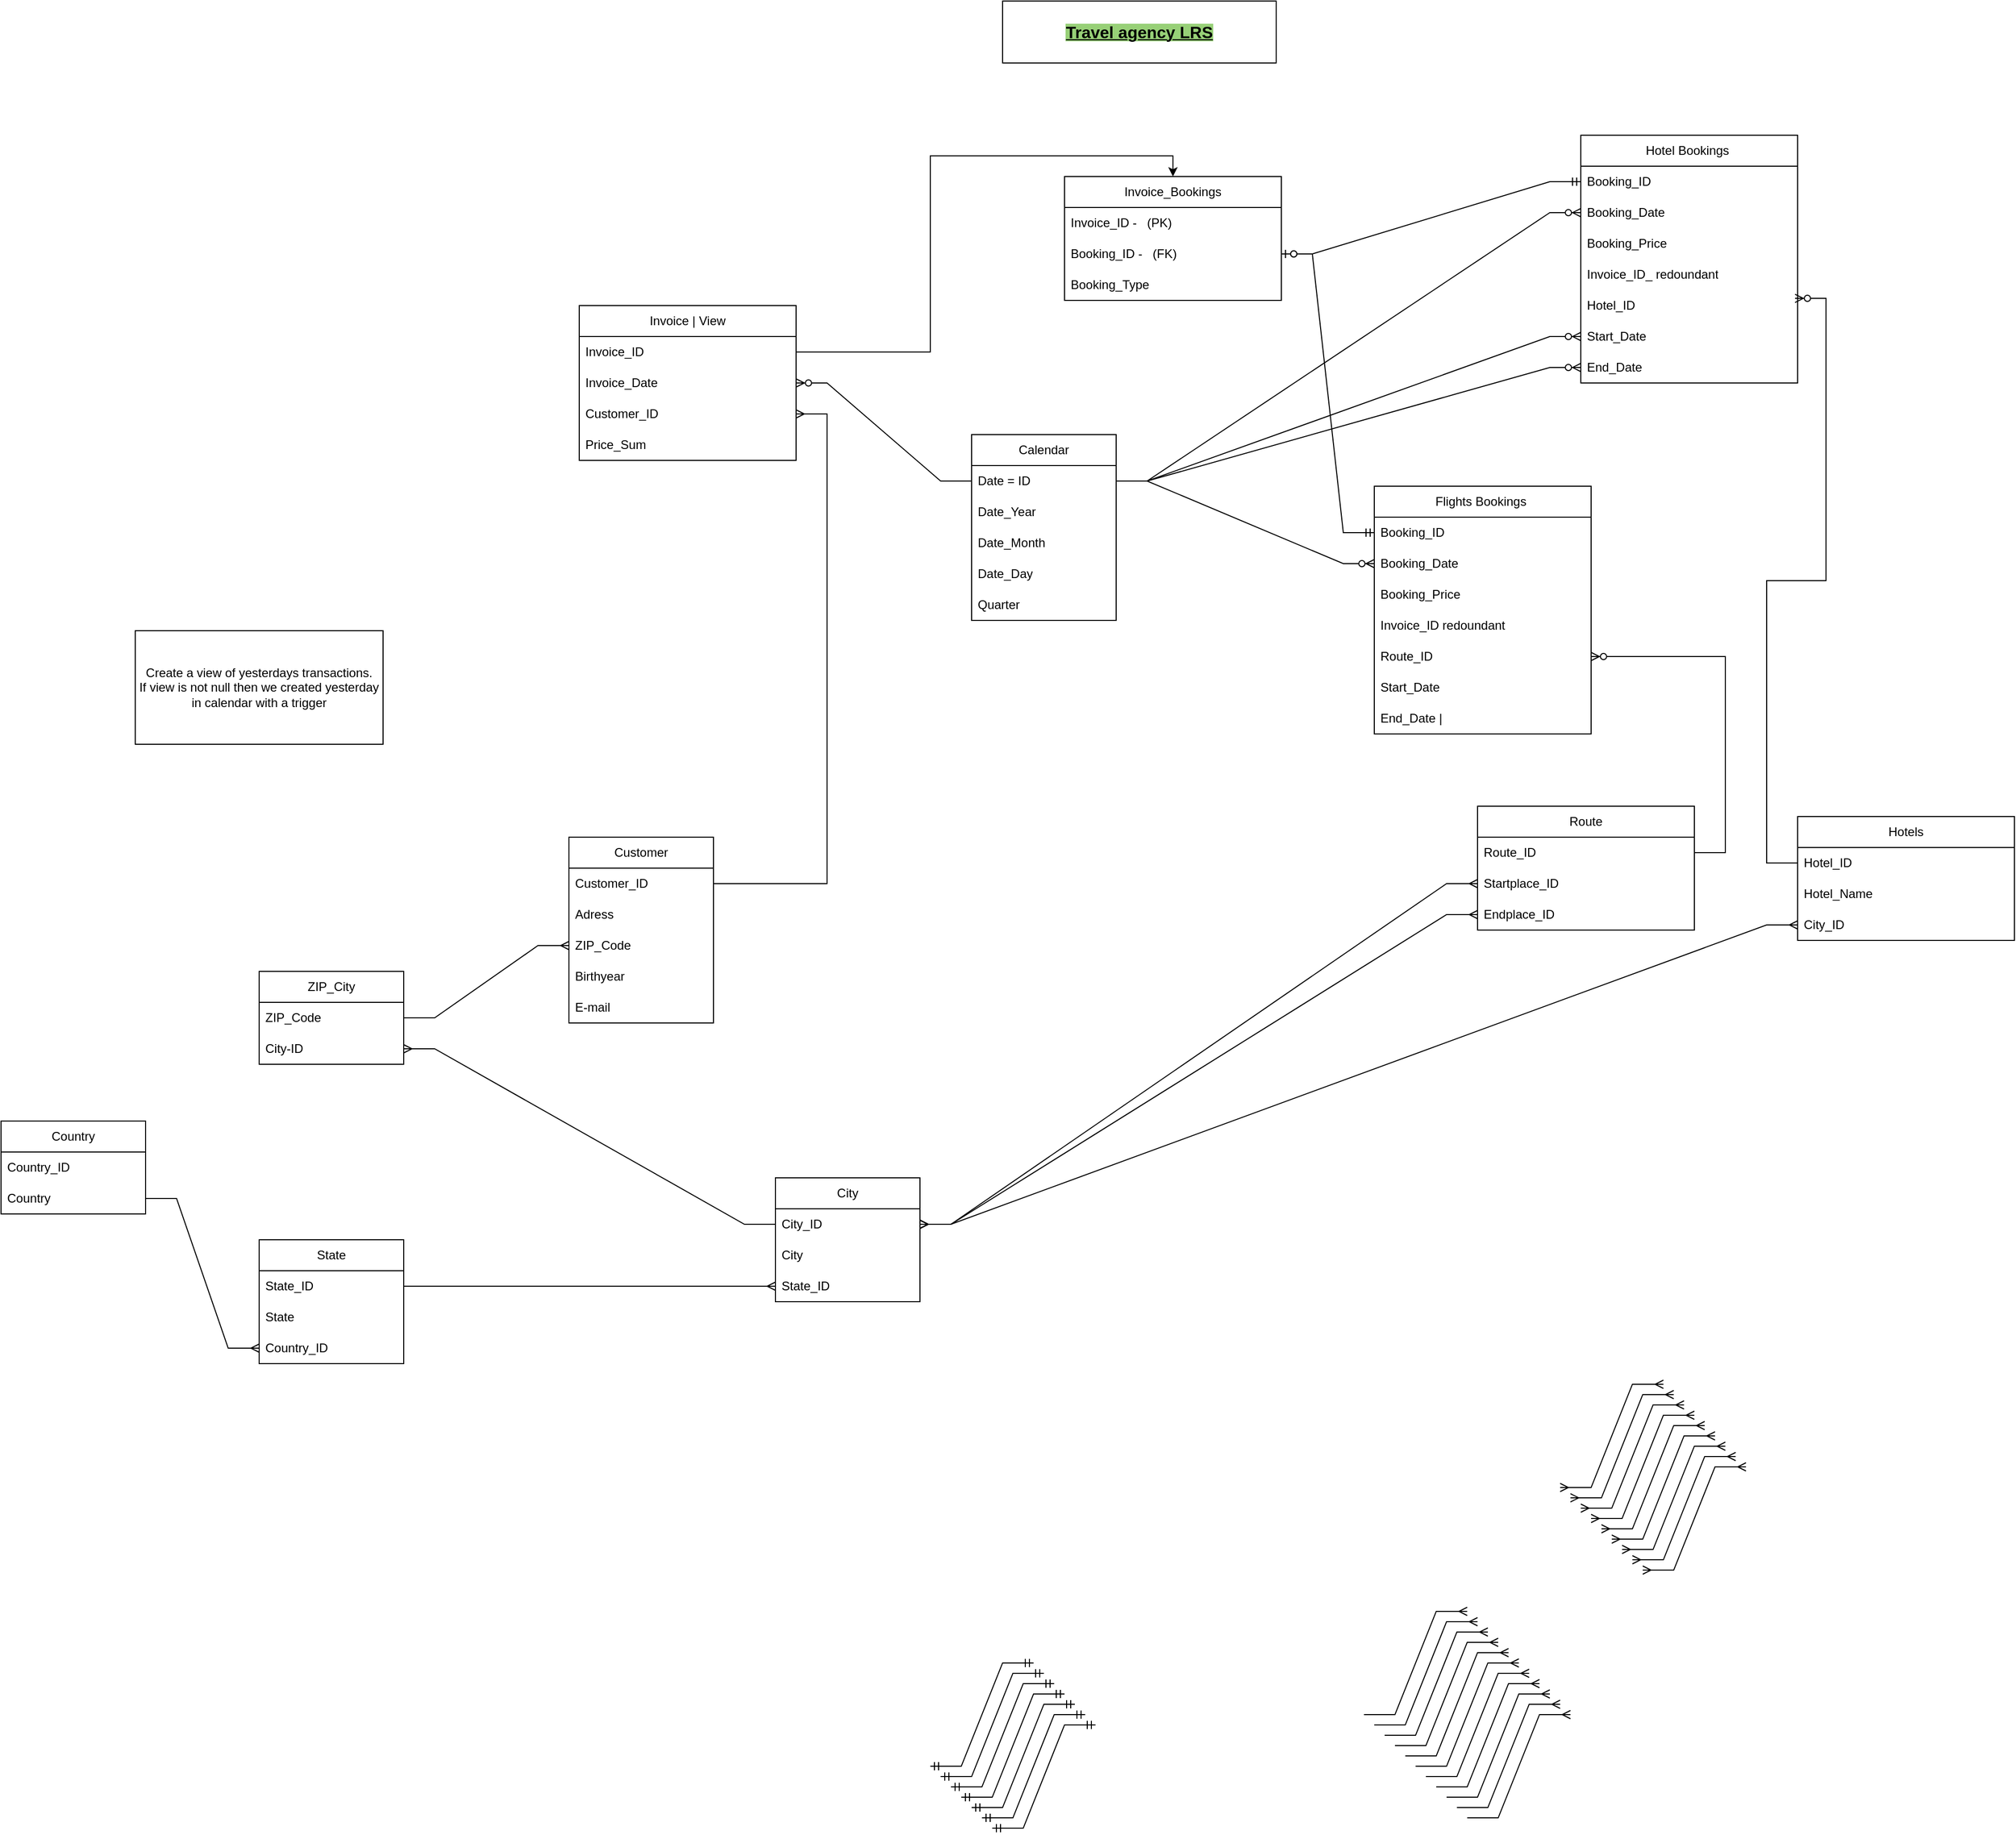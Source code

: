 <mxfile version="24.9.0">
  <diagram name="Page-1" id="haofyFQg-D4wTRPjmAY8">
    <mxGraphModel dx="3481" dy="1624" grid="1" gridSize="10" guides="1" tooltips="1" connect="1" arrows="1" fold="1" page="1" pageScale="1" pageWidth="850" pageHeight="1100" math="0" shadow="0">
      <root>
        <mxCell id="0" />
        <mxCell id="1" parent="0" />
        <mxCell id="p4-YSLTsnF-OEYS8-zl9-7" value="Flights Bookings&amp;nbsp;" style="swimlane;fontStyle=0;childLayout=stackLayout;horizontal=1;startSize=30;horizontalStack=0;resizeParent=1;resizeParentMax=0;resizeLast=0;collapsible=1;marginBottom=0;whiteSpace=wrap;html=1;" parent="1" vertex="1">
          <mxGeometry x="930" y="490" width="210" height="240" as="geometry" />
        </mxCell>
        <mxCell id="p4-YSLTsnF-OEYS8-zl9-10" value="Booking_ID" style="text;strokeColor=none;fillColor=none;align=left;verticalAlign=middle;spacingLeft=4;spacingRight=4;overflow=hidden;points=[[0,0.5],[1,0.5]];portConstraint=eastwest;rotatable=0;whiteSpace=wrap;html=1;" parent="p4-YSLTsnF-OEYS8-zl9-7" vertex="1">
          <mxGeometry y="30" width="210" height="30" as="geometry" />
        </mxCell>
        <mxCell id="G384VUHJVJKPxB7sCjbf-100" value="Booking_Date" style="text;strokeColor=none;fillColor=none;align=left;verticalAlign=middle;spacingLeft=4;spacingRight=4;overflow=hidden;points=[[0,0.5],[1,0.5]];portConstraint=eastwest;rotatable=0;whiteSpace=wrap;html=1;" parent="p4-YSLTsnF-OEYS8-zl9-7" vertex="1">
          <mxGeometry y="60" width="210" height="30" as="geometry" />
        </mxCell>
        <mxCell id="RYvwqwiHmOamptoqeDsD-16" value="Booking_Price" style="text;strokeColor=none;fillColor=none;align=left;verticalAlign=middle;spacingLeft=4;spacingRight=4;overflow=hidden;points=[[0,0.5],[1,0.5]];portConstraint=eastwest;rotatable=0;whiteSpace=wrap;html=1;" parent="p4-YSLTsnF-OEYS8-zl9-7" vertex="1">
          <mxGeometry y="90" width="210" height="30" as="geometry" />
        </mxCell>
        <mxCell id="G384VUHJVJKPxB7sCjbf-58" value="Invoice_ID redoundant" style="text;strokeColor=none;fillColor=none;align=left;verticalAlign=middle;spacingLeft=4;spacingRight=4;overflow=hidden;points=[[0,0.5],[1,0.5]];portConstraint=eastwest;rotatable=0;whiteSpace=wrap;html=1;" parent="p4-YSLTsnF-OEYS8-zl9-7" vertex="1">
          <mxGeometry y="120" width="210" height="30" as="geometry" />
        </mxCell>
        <mxCell id="G384VUHJVJKPxB7sCjbf-62" value="Route_ID&amp;nbsp;" style="text;strokeColor=none;fillColor=none;align=left;verticalAlign=middle;spacingLeft=4;spacingRight=4;overflow=hidden;points=[[0,0.5],[1,0.5]];portConstraint=eastwest;rotatable=0;whiteSpace=wrap;html=1;" parent="p4-YSLTsnF-OEYS8-zl9-7" vertex="1">
          <mxGeometry y="150" width="210" height="30" as="geometry" />
        </mxCell>
        <mxCell id="G384VUHJVJKPxB7sCjbf-49" value="Start_Date" style="text;strokeColor=none;fillColor=none;align=left;verticalAlign=middle;spacingLeft=4;spacingRight=4;overflow=hidden;points=[[0,0.5],[1,0.5]];portConstraint=eastwest;rotatable=0;whiteSpace=wrap;html=1;" parent="p4-YSLTsnF-OEYS8-zl9-7" vertex="1">
          <mxGeometry y="180" width="210" height="30" as="geometry" />
        </mxCell>
        <mxCell id="G384VUHJVJKPxB7sCjbf-50" value="End_Date |&amp;nbsp;" style="text;strokeColor=none;fillColor=none;align=left;verticalAlign=middle;spacingLeft=4;spacingRight=4;overflow=hidden;points=[[0,0.5],[1,0.5]];portConstraint=eastwest;rotatable=0;whiteSpace=wrap;html=1;" parent="p4-YSLTsnF-OEYS8-zl9-7" vertex="1">
          <mxGeometry y="210" width="210" height="30" as="geometry" />
        </mxCell>
        <mxCell id="G384VUHJVJKPxB7sCjbf-2" value="Customer" style="swimlane;fontStyle=0;childLayout=stackLayout;horizontal=1;startSize=30;horizontalStack=0;resizeParent=1;resizeParentMax=0;resizeLast=0;collapsible=1;marginBottom=0;whiteSpace=wrap;html=1;" parent="1" vertex="1">
          <mxGeometry x="150" y="830" width="140" height="180" as="geometry" />
        </mxCell>
        <mxCell id="G384VUHJVJKPxB7sCjbf-3" value="Customer_ID" style="text;strokeColor=none;fillColor=none;align=left;verticalAlign=middle;spacingLeft=4;spacingRight=4;overflow=hidden;points=[[0,0.5],[1,0.5]];portConstraint=eastwest;rotatable=0;whiteSpace=wrap;html=1;" parent="G384VUHJVJKPxB7sCjbf-2" vertex="1">
          <mxGeometry y="30" width="140" height="30" as="geometry" />
        </mxCell>
        <mxCell id="G384VUHJVJKPxB7sCjbf-9" value="Adress" style="text;strokeColor=none;fillColor=none;align=left;verticalAlign=middle;spacingLeft=4;spacingRight=4;overflow=hidden;points=[[0,0.5],[1,0.5]];portConstraint=eastwest;rotatable=0;whiteSpace=wrap;html=1;" parent="G384VUHJVJKPxB7sCjbf-2" vertex="1">
          <mxGeometry y="60" width="140" height="30" as="geometry" />
        </mxCell>
        <mxCell id="G384VUHJVJKPxB7sCjbf-15" value="ZIP_Code" style="text;strokeColor=none;fillColor=none;align=left;verticalAlign=middle;spacingLeft=4;spacingRight=4;overflow=hidden;points=[[0,0.5],[1,0.5]];portConstraint=eastwest;rotatable=0;whiteSpace=wrap;html=1;" parent="G384VUHJVJKPxB7sCjbf-2" vertex="1">
          <mxGeometry y="90" width="140" height="30" as="geometry" />
        </mxCell>
        <mxCell id="G384VUHJVJKPxB7sCjbf-10" value="Birthyear" style="text;strokeColor=none;fillColor=none;align=left;verticalAlign=middle;spacingLeft=4;spacingRight=4;overflow=hidden;points=[[0,0.5],[1,0.5]];portConstraint=eastwest;rotatable=0;whiteSpace=wrap;html=1;" parent="G384VUHJVJKPxB7sCjbf-2" vertex="1">
          <mxGeometry y="120" width="140" height="30" as="geometry" />
        </mxCell>
        <mxCell id="G384VUHJVJKPxB7sCjbf-12" value="E-mail" style="text;strokeColor=none;fillColor=none;align=left;verticalAlign=middle;spacingLeft=4;spacingRight=4;overflow=hidden;points=[[0,0.5],[1,0.5]];portConstraint=eastwest;rotatable=0;whiteSpace=wrap;html=1;" parent="G384VUHJVJKPxB7sCjbf-2" vertex="1">
          <mxGeometry y="150" width="140" height="30" as="geometry" />
        </mxCell>
        <mxCell id="G384VUHJVJKPxB7sCjbf-4" value="ZIP_City" style="swimlane;fontStyle=0;childLayout=stackLayout;horizontal=1;startSize=30;horizontalStack=0;resizeParent=1;resizeParentMax=0;resizeLast=0;collapsible=1;marginBottom=0;whiteSpace=wrap;html=1;" parent="1" vertex="1">
          <mxGeometry x="-150" y="960" width="140" height="90" as="geometry" />
        </mxCell>
        <mxCell id="G384VUHJVJKPxB7sCjbf-5" value="ZIP_Code" style="text;strokeColor=none;fillColor=none;align=left;verticalAlign=middle;spacingLeft=4;spacingRight=4;overflow=hidden;points=[[0,0.5],[1,0.5]];portConstraint=eastwest;rotatable=0;whiteSpace=wrap;html=1;" parent="G384VUHJVJKPxB7sCjbf-4" vertex="1">
          <mxGeometry y="30" width="140" height="30" as="geometry" />
        </mxCell>
        <mxCell id="G384VUHJVJKPxB7sCjbf-21" value="City-ID" style="text;strokeColor=none;fillColor=none;align=left;verticalAlign=middle;spacingLeft=4;spacingRight=4;overflow=hidden;points=[[0,0.5],[1,0.5]];portConstraint=eastwest;rotatable=0;whiteSpace=wrap;html=1;" parent="G384VUHJVJKPxB7sCjbf-4" vertex="1">
          <mxGeometry y="60" width="140" height="30" as="geometry" />
        </mxCell>
        <mxCell id="G384VUHJVJKPxB7sCjbf-18" value="City" style="swimlane;fontStyle=0;childLayout=stackLayout;horizontal=1;startSize=30;horizontalStack=0;resizeParent=1;resizeParentMax=0;resizeLast=0;collapsible=1;marginBottom=0;whiteSpace=wrap;html=1;" parent="1" vertex="1">
          <mxGeometry x="350" y="1160" width="140" height="120" as="geometry" />
        </mxCell>
        <mxCell id="G384VUHJVJKPxB7sCjbf-19" value="City_ID" style="text;strokeColor=none;fillColor=none;align=left;verticalAlign=middle;spacingLeft=4;spacingRight=4;overflow=hidden;points=[[0,0.5],[1,0.5]];portConstraint=eastwest;rotatable=0;whiteSpace=wrap;html=1;" parent="G384VUHJVJKPxB7sCjbf-18" vertex="1">
          <mxGeometry y="30" width="140" height="30" as="geometry" />
        </mxCell>
        <mxCell id="G384VUHJVJKPxB7sCjbf-23" value="City" style="text;strokeColor=none;fillColor=none;align=left;verticalAlign=middle;spacingLeft=4;spacingRight=4;overflow=hidden;points=[[0,0.5],[1,0.5]];portConstraint=eastwest;rotatable=0;whiteSpace=wrap;html=1;" parent="G384VUHJVJKPxB7sCjbf-18" vertex="1">
          <mxGeometry y="60" width="140" height="30" as="geometry" />
        </mxCell>
        <mxCell id="G384VUHJVJKPxB7sCjbf-39" value="State_ID" style="text;strokeColor=none;fillColor=none;align=left;verticalAlign=middle;spacingLeft=4;spacingRight=4;overflow=hidden;points=[[0,0.5],[1,0.5]];portConstraint=eastwest;rotatable=0;whiteSpace=wrap;html=1;" parent="G384VUHJVJKPxB7sCjbf-18" vertex="1">
          <mxGeometry y="90" width="140" height="30" as="geometry" />
        </mxCell>
        <mxCell id="G384VUHJVJKPxB7sCjbf-26" value="Country" style="swimlane;fontStyle=0;childLayout=stackLayout;horizontal=1;startSize=30;horizontalStack=0;resizeParent=1;resizeParentMax=0;resizeLast=0;collapsible=1;marginBottom=0;whiteSpace=wrap;html=1;" parent="1" vertex="1">
          <mxGeometry x="-400" y="1105" width="140" height="90" as="geometry" />
        </mxCell>
        <mxCell id="G384VUHJVJKPxB7sCjbf-27" value="Country_ID" style="text;strokeColor=none;fillColor=none;align=left;verticalAlign=middle;spacingLeft=4;spacingRight=4;overflow=hidden;points=[[0,0.5],[1,0.5]];portConstraint=eastwest;rotatable=0;whiteSpace=wrap;html=1;" parent="G384VUHJVJKPxB7sCjbf-26" vertex="1">
          <mxGeometry y="30" width="140" height="30" as="geometry" />
        </mxCell>
        <mxCell id="G384VUHJVJKPxB7sCjbf-28" value="Country" style="text;strokeColor=none;fillColor=none;align=left;verticalAlign=middle;spacingLeft=4;spacingRight=4;overflow=hidden;points=[[0,0.5],[1,0.5]];portConstraint=eastwest;rotatable=0;whiteSpace=wrap;html=1;" parent="G384VUHJVJKPxB7sCjbf-26" vertex="1">
          <mxGeometry y="60" width="140" height="30" as="geometry" />
        </mxCell>
        <mxCell id="G384VUHJVJKPxB7sCjbf-47" value="&lt;b&gt;&lt;u&gt;&lt;font style=&quot;font-size: 16px; background-color: rgb(151, 208, 119);&quot;&gt;Travel agency LRS&lt;/font&gt;&lt;/u&gt;&lt;/b&gt;" style="rounded=0;whiteSpace=wrap;html=1;" parent="1" vertex="1">
          <mxGeometry x="570" y="20" width="265" height="60" as="geometry" />
        </mxCell>
        <mxCell id="RYvwqwiHmOamptoqeDsD-17" style="edgeStyle=orthogonalEdgeStyle;rounded=0;orthogonalLoop=1;jettySize=auto;html=1;entryX=0.5;entryY=0;entryDx=0;entryDy=0;" parent="1" source="G384VUHJVJKPxB7sCjbf-57" target="RYvwqwiHmOamptoqeDsD-3" edge="1">
          <mxGeometry relative="1" as="geometry" />
        </mxCell>
        <mxCell id="G384VUHJVJKPxB7sCjbf-51" value="Invoice | View" style="swimlane;fontStyle=0;childLayout=stackLayout;horizontal=1;startSize=30;horizontalStack=0;resizeParent=1;resizeParentMax=0;resizeLast=0;collapsible=1;marginBottom=0;whiteSpace=wrap;html=1;" parent="1" vertex="1">
          <mxGeometry x="160" y="315" width="210" height="150" as="geometry" />
        </mxCell>
        <mxCell id="G384VUHJVJKPxB7sCjbf-57" value="Invoice_ID" style="text;strokeColor=none;fillColor=none;align=left;verticalAlign=middle;spacingLeft=4;spacingRight=4;overflow=hidden;points=[[0,0.5],[1,0.5]];portConstraint=eastwest;rotatable=0;whiteSpace=wrap;html=1;" parent="G384VUHJVJKPxB7sCjbf-51" vertex="1">
          <mxGeometry y="30" width="210" height="30" as="geometry" />
        </mxCell>
        <mxCell id="G384VUHJVJKPxB7sCjbf-102" value="Invoice_Date" style="text;strokeColor=none;fillColor=none;align=left;verticalAlign=middle;spacingLeft=4;spacingRight=4;overflow=hidden;points=[[0,0.5],[1,0.5]];portConstraint=eastwest;rotatable=0;whiteSpace=wrap;html=1;" parent="G384VUHJVJKPxB7sCjbf-51" vertex="1">
          <mxGeometry y="60" width="210" height="30" as="geometry" />
        </mxCell>
        <mxCell id="G384VUHJVJKPxB7sCjbf-61" value="Customer_ID" style="text;strokeColor=none;fillColor=none;align=left;verticalAlign=middle;spacingLeft=4;spacingRight=4;overflow=hidden;points=[[0,0.5],[1,0.5]];portConstraint=eastwest;rotatable=0;whiteSpace=wrap;html=1;" parent="G384VUHJVJKPxB7sCjbf-51" vertex="1">
          <mxGeometry y="90" width="210" height="30" as="geometry" />
        </mxCell>
        <mxCell id="RYvwqwiHmOamptoqeDsD-2" value="Price_Sum" style="text;strokeColor=none;fillColor=none;align=left;verticalAlign=middle;spacingLeft=4;spacingRight=4;overflow=hidden;points=[[0,0.5],[1,0.5]];portConstraint=eastwest;rotatable=0;whiteSpace=wrap;html=1;" parent="G384VUHJVJKPxB7sCjbf-51" vertex="1">
          <mxGeometry y="120" width="210" height="30" as="geometry" />
        </mxCell>
        <mxCell id="G384VUHJVJKPxB7sCjbf-63" value="Route" style="swimlane;fontStyle=0;childLayout=stackLayout;horizontal=1;startSize=30;horizontalStack=0;resizeParent=1;resizeParentMax=0;resizeLast=0;collapsible=1;marginBottom=0;whiteSpace=wrap;html=1;" parent="1" vertex="1">
          <mxGeometry x="1030" y="800" width="210" height="120" as="geometry" />
        </mxCell>
        <mxCell id="G384VUHJVJKPxB7sCjbf-64" value="Route_ID" style="text;strokeColor=none;fillColor=none;align=left;verticalAlign=middle;spacingLeft=4;spacingRight=4;overflow=hidden;points=[[0,0.5],[1,0.5]];portConstraint=eastwest;rotatable=0;whiteSpace=wrap;html=1;" parent="G384VUHJVJKPxB7sCjbf-63" vertex="1">
          <mxGeometry y="30" width="210" height="30" as="geometry" />
        </mxCell>
        <mxCell id="G384VUHJVJKPxB7sCjbf-65" value="Startplace_ID" style="text;strokeColor=none;fillColor=none;align=left;verticalAlign=middle;spacingLeft=4;spacingRight=4;overflow=hidden;points=[[0,0.5],[1,0.5]];portConstraint=eastwest;rotatable=0;whiteSpace=wrap;html=1;" parent="G384VUHJVJKPxB7sCjbf-63" vertex="1">
          <mxGeometry y="60" width="210" height="30" as="geometry" />
        </mxCell>
        <mxCell id="G384VUHJVJKPxB7sCjbf-66" value="Endplace_ID" style="text;strokeColor=none;fillColor=none;align=left;verticalAlign=middle;spacingLeft=4;spacingRight=4;overflow=hidden;points=[[0,0.5],[1,0.5]];portConstraint=eastwest;rotatable=0;whiteSpace=wrap;html=1;" parent="G384VUHJVJKPxB7sCjbf-63" vertex="1">
          <mxGeometry y="90" width="210" height="30" as="geometry" />
        </mxCell>
        <mxCell id="G384VUHJVJKPxB7sCjbf-69" value="Hotel Bookings&amp;nbsp;" style="swimlane;fontStyle=0;childLayout=stackLayout;horizontal=1;startSize=30;horizontalStack=0;resizeParent=1;resizeParentMax=0;resizeLast=0;collapsible=1;marginBottom=0;whiteSpace=wrap;html=1;" parent="1" vertex="1">
          <mxGeometry x="1130" y="150" width="210" height="240" as="geometry" />
        </mxCell>
        <mxCell id="G384VUHJVJKPxB7sCjbf-70" value="Booking_ID" style="text;strokeColor=none;fillColor=none;align=left;verticalAlign=middle;spacingLeft=4;spacingRight=4;overflow=hidden;points=[[0,0.5],[1,0.5]];portConstraint=eastwest;rotatable=0;whiteSpace=wrap;html=1;" parent="G384VUHJVJKPxB7sCjbf-69" vertex="1">
          <mxGeometry y="30" width="210" height="30" as="geometry" />
        </mxCell>
        <mxCell id="G384VUHJVJKPxB7sCjbf-99" value="Booking_Date&amp;nbsp;" style="text;strokeColor=none;fillColor=none;align=left;verticalAlign=middle;spacingLeft=4;spacingRight=4;overflow=hidden;points=[[0,0.5],[1,0.5]];portConstraint=eastwest;rotatable=0;whiteSpace=wrap;html=1;" parent="G384VUHJVJKPxB7sCjbf-69" vertex="1">
          <mxGeometry y="60" width="210" height="30" as="geometry" />
        </mxCell>
        <mxCell id="RYvwqwiHmOamptoqeDsD-1" value="Booking_Price" style="text;strokeColor=none;fillColor=none;align=left;verticalAlign=middle;spacingLeft=4;spacingRight=4;overflow=hidden;points=[[0,0.5],[1,0.5]];portConstraint=eastwest;rotatable=0;whiteSpace=wrap;html=1;" parent="G384VUHJVJKPxB7sCjbf-69" vertex="1">
          <mxGeometry y="90" width="210" height="30" as="geometry" />
        </mxCell>
        <mxCell id="G384VUHJVJKPxB7sCjbf-71" value="Invoice_ID_ redoundant" style="text;strokeColor=none;fillColor=none;align=left;verticalAlign=middle;spacingLeft=4;spacingRight=4;overflow=hidden;points=[[0,0.5],[1,0.5]];portConstraint=eastwest;rotatable=0;whiteSpace=wrap;html=1;" parent="G384VUHJVJKPxB7sCjbf-69" vertex="1">
          <mxGeometry y="120" width="210" height="30" as="geometry" />
        </mxCell>
        <mxCell id="G384VUHJVJKPxB7sCjbf-72" value="Hotel_ID&amp;nbsp;" style="text;strokeColor=none;fillColor=none;align=left;verticalAlign=middle;spacingLeft=4;spacingRight=4;overflow=hidden;points=[[0,0.5],[1,0.5]];portConstraint=eastwest;rotatable=0;whiteSpace=wrap;html=1;" parent="G384VUHJVJKPxB7sCjbf-69" vertex="1">
          <mxGeometry y="150" width="210" height="30" as="geometry" />
        </mxCell>
        <mxCell id="G384VUHJVJKPxB7sCjbf-73" value="Start_Date" style="text;strokeColor=none;fillColor=none;align=left;verticalAlign=middle;spacingLeft=4;spacingRight=4;overflow=hidden;points=[[0,0.5],[1,0.5]];portConstraint=eastwest;rotatable=0;whiteSpace=wrap;html=1;" parent="G384VUHJVJKPxB7sCjbf-69" vertex="1">
          <mxGeometry y="180" width="210" height="30" as="geometry" />
        </mxCell>
        <mxCell id="G384VUHJVJKPxB7sCjbf-74" value="End_Date" style="text;strokeColor=none;fillColor=none;align=left;verticalAlign=middle;spacingLeft=4;spacingRight=4;overflow=hidden;points=[[0,0.5],[1,0.5]];portConstraint=eastwest;rotatable=0;whiteSpace=wrap;html=1;" parent="G384VUHJVJKPxB7sCjbf-69" vertex="1">
          <mxGeometry y="210" width="210" height="30" as="geometry" />
        </mxCell>
        <mxCell id="G384VUHJVJKPxB7sCjbf-89" value="Calendar" style="swimlane;fontStyle=0;childLayout=stackLayout;horizontal=1;startSize=30;horizontalStack=0;resizeParent=1;resizeParentMax=0;resizeLast=0;collapsible=1;marginBottom=0;whiteSpace=wrap;html=1;" parent="1" vertex="1">
          <mxGeometry x="540" y="440" width="140" height="180" as="geometry" />
        </mxCell>
        <mxCell id="G384VUHJVJKPxB7sCjbf-91" value="Date = ID" style="text;strokeColor=none;fillColor=none;align=left;verticalAlign=middle;spacingLeft=4;spacingRight=4;overflow=hidden;points=[[0,0.5],[1,0.5]];portConstraint=eastwest;rotatable=0;whiteSpace=wrap;html=1;" parent="G384VUHJVJKPxB7sCjbf-89" vertex="1">
          <mxGeometry y="30" width="140" height="30" as="geometry" />
        </mxCell>
        <mxCell id="G384VUHJVJKPxB7sCjbf-92" value="Date_Year" style="text;strokeColor=none;fillColor=none;align=left;verticalAlign=middle;spacingLeft=4;spacingRight=4;overflow=hidden;points=[[0,0.5],[1,0.5]];portConstraint=eastwest;rotatable=0;whiteSpace=wrap;html=1;" parent="G384VUHJVJKPxB7sCjbf-89" vertex="1">
          <mxGeometry y="60" width="140" height="30" as="geometry" />
        </mxCell>
        <mxCell id="G384VUHJVJKPxB7sCjbf-94" value="Date_Month" style="text;strokeColor=none;fillColor=none;align=left;verticalAlign=middle;spacingLeft=4;spacingRight=4;overflow=hidden;points=[[0,0.5],[1,0.5]];portConstraint=eastwest;rotatable=0;whiteSpace=wrap;html=1;" parent="G384VUHJVJKPxB7sCjbf-89" vertex="1">
          <mxGeometry y="90" width="140" height="30" as="geometry" />
        </mxCell>
        <mxCell id="G384VUHJVJKPxB7sCjbf-95" value="Date_Day" style="text;strokeColor=none;fillColor=none;align=left;verticalAlign=middle;spacingLeft=4;spacingRight=4;overflow=hidden;points=[[0,0.5],[1,0.5]];portConstraint=eastwest;rotatable=0;whiteSpace=wrap;html=1;" parent="G384VUHJVJKPxB7sCjbf-89" vertex="1">
          <mxGeometry y="120" width="140" height="30" as="geometry" />
        </mxCell>
        <mxCell id="G384VUHJVJKPxB7sCjbf-96" value="Quarter" style="text;strokeColor=none;fillColor=none;align=left;verticalAlign=middle;spacingLeft=4;spacingRight=4;overflow=hidden;points=[[0,0.5],[1,0.5]];portConstraint=eastwest;rotatable=0;whiteSpace=wrap;html=1;" parent="G384VUHJVJKPxB7sCjbf-89" vertex="1">
          <mxGeometry y="150" width="140" height="30" as="geometry" />
        </mxCell>
        <mxCell id="G384VUHJVJKPxB7sCjbf-97" value="&lt;div style=&quot;&quot;&gt;Create a view of yesterdays transactions.&lt;/div&gt;&lt;div style=&quot;&quot;&gt;If view is not null then we created yesterday in calendar with a trigger&lt;/div&gt;" style="rounded=0;whiteSpace=wrap;html=1;align=center;" parent="1" vertex="1">
          <mxGeometry x="-270" y="630" width="240" height="110" as="geometry" />
        </mxCell>
        <mxCell id="RYvwqwiHmOamptoqeDsD-18" value="Hotels" style="swimlane;fontStyle=0;childLayout=stackLayout;horizontal=1;startSize=30;horizontalStack=0;resizeParent=1;resizeParentMax=0;resizeLast=0;collapsible=1;marginBottom=0;whiteSpace=wrap;html=1;" parent="1" vertex="1">
          <mxGeometry x="1340" y="810" width="210" height="120" as="geometry" />
        </mxCell>
        <mxCell id="RYvwqwiHmOamptoqeDsD-21" value="Hotel_ID" style="text;strokeColor=none;fillColor=none;align=left;verticalAlign=middle;spacingLeft=4;spacingRight=4;overflow=hidden;points=[[0,0.5],[1,0.5]];portConstraint=eastwest;rotatable=0;whiteSpace=wrap;html=1;" parent="RYvwqwiHmOamptoqeDsD-18" vertex="1">
          <mxGeometry y="30" width="210" height="30" as="geometry" />
        </mxCell>
        <mxCell id="RYvwqwiHmOamptoqeDsD-37" value="Hotel_Name" style="text;strokeColor=none;fillColor=none;align=left;verticalAlign=middle;spacingLeft=4;spacingRight=4;overflow=hidden;points=[[0,0.5],[1,0.5]];portConstraint=eastwest;rotatable=0;whiteSpace=wrap;html=1;" parent="RYvwqwiHmOamptoqeDsD-18" vertex="1">
          <mxGeometry y="60" width="210" height="30" as="geometry" />
        </mxCell>
        <mxCell id="RYvwqwiHmOamptoqeDsD-25" value="City_ID" style="text;strokeColor=none;fillColor=none;align=left;verticalAlign=middle;spacingLeft=4;spacingRight=4;overflow=hidden;points=[[0,0.5],[1,0.5]];portConstraint=eastwest;rotatable=0;whiteSpace=wrap;html=1;" parent="RYvwqwiHmOamptoqeDsD-18" vertex="1">
          <mxGeometry y="90" width="210" height="30" as="geometry" />
        </mxCell>
        <mxCell id="RYvwqwiHmOamptoqeDsD-30" value="State" style="swimlane;fontStyle=0;childLayout=stackLayout;horizontal=1;startSize=30;horizontalStack=0;resizeParent=1;resizeParentMax=0;resizeLast=0;collapsible=1;marginBottom=0;whiteSpace=wrap;html=1;" parent="1" vertex="1">
          <mxGeometry x="-150" y="1220" width="140" height="120" as="geometry" />
        </mxCell>
        <mxCell id="RYvwqwiHmOamptoqeDsD-31" value="State_ID" style="text;strokeColor=none;fillColor=none;align=left;verticalAlign=middle;spacingLeft=4;spacingRight=4;overflow=hidden;points=[[0,0.5],[1,0.5]];portConstraint=eastwest;rotatable=0;whiteSpace=wrap;html=1;" parent="RYvwqwiHmOamptoqeDsD-30" vertex="1">
          <mxGeometry y="30" width="140" height="30" as="geometry" />
        </mxCell>
        <mxCell id="RYvwqwiHmOamptoqeDsD-32" value="State" style="text;strokeColor=none;fillColor=none;align=left;verticalAlign=middle;spacingLeft=4;spacingRight=4;overflow=hidden;points=[[0,0.5],[1,0.5]];portConstraint=eastwest;rotatable=0;whiteSpace=wrap;html=1;" parent="RYvwqwiHmOamptoqeDsD-30" vertex="1">
          <mxGeometry y="60" width="140" height="30" as="geometry" />
        </mxCell>
        <mxCell id="RYvwqwiHmOamptoqeDsD-33" value="Country_ID" style="text;strokeColor=none;fillColor=none;align=left;verticalAlign=middle;spacingLeft=4;spacingRight=4;overflow=hidden;points=[[0,0.5],[1,0.5]];portConstraint=eastwest;rotatable=0;whiteSpace=wrap;html=1;" parent="RYvwqwiHmOamptoqeDsD-30" vertex="1">
          <mxGeometry y="90" width="140" height="30" as="geometry" />
        </mxCell>
        <mxCell id="RYvwqwiHmOamptoqeDsD-3" value="Invoice_Bookings" style="swimlane;fontStyle=0;childLayout=stackLayout;horizontal=1;startSize=30;horizontalStack=0;resizeParent=1;resizeParentMax=0;resizeLast=0;collapsible=1;marginBottom=0;whiteSpace=wrap;html=1;" parent="1" vertex="1">
          <mxGeometry x="630" y="190" width="210" height="120" as="geometry" />
        </mxCell>
        <mxCell id="RYvwqwiHmOamptoqeDsD-4" value="Invoice_ID -&amp;nbsp; &amp;nbsp;(PK)" style="text;strokeColor=none;fillColor=none;align=left;verticalAlign=middle;spacingLeft=4;spacingRight=4;overflow=hidden;points=[[0,0.5],[1,0.5]];portConstraint=eastwest;rotatable=0;whiteSpace=wrap;html=1;" parent="RYvwqwiHmOamptoqeDsD-3" vertex="1">
          <mxGeometry y="30" width="210" height="30" as="geometry" />
        </mxCell>
        <mxCell id="RYvwqwiHmOamptoqeDsD-9" value="Booking_ID -&amp;nbsp; &amp;nbsp;(F&lt;span style=&quot;background-color: initial;&quot;&gt;K)&lt;/span&gt;" style="text;strokeColor=none;fillColor=none;align=left;verticalAlign=middle;spacingLeft=4;spacingRight=4;overflow=hidden;points=[[0,0.5],[1,0.5]];portConstraint=eastwest;rotatable=0;whiteSpace=wrap;html=1;" parent="RYvwqwiHmOamptoqeDsD-3" vertex="1">
          <mxGeometry y="60" width="210" height="30" as="geometry" />
        </mxCell>
        <mxCell id="RYvwqwiHmOamptoqeDsD-13" value="Booking_Type" style="text;strokeColor=none;fillColor=none;align=left;verticalAlign=middle;spacingLeft=4;spacingRight=4;overflow=hidden;points=[[0,0.5],[1,0.5]];portConstraint=eastwest;rotatable=0;whiteSpace=wrap;html=1;" parent="RYvwqwiHmOamptoqeDsD-3" vertex="1">
          <mxGeometry y="90" width="210" height="30" as="geometry" />
        </mxCell>
        <mxCell id="Tv7fsrCwuL-PAWgneGHG-6" value="" style="edgeStyle=entityRelationEdgeStyle;fontSize=12;html=1;endArrow=ERmany;startArrow=ERmany;rounded=0;exitX=1;exitY=0.5;exitDx=0;exitDy=0;" edge="1" parent="1" source="G384VUHJVJKPxB7sCjbf-19" target="G384VUHJVJKPxB7sCjbf-66">
          <mxGeometry width="100" height="100" relative="1" as="geometry">
            <mxPoint x="980" y="1280" as="sourcePoint" />
            <mxPoint x="1080" y="1180" as="targetPoint" />
          </mxGeometry>
        </mxCell>
        <mxCell id="Tv7fsrCwuL-PAWgneGHG-7" value="" style="edgeStyle=entityRelationEdgeStyle;fontSize=12;html=1;endArrow=ERmany;startArrow=ERmany;rounded=0;" edge="1" parent="1" source="G384VUHJVJKPxB7sCjbf-19" target="G384VUHJVJKPxB7sCjbf-65">
          <mxGeometry width="100" height="100" relative="1" as="geometry">
            <mxPoint x="720" y="1130" as="sourcePoint" />
            <mxPoint x="1140.05" y="1180.0" as="targetPoint" />
          </mxGeometry>
        </mxCell>
        <mxCell id="Tv7fsrCwuL-PAWgneGHG-9" value="" style="edgeStyle=entityRelationEdgeStyle;fontSize=12;html=1;endArrow=ERmany;startArrow=ERmany;rounded=0;" edge="1" parent="1" source="G384VUHJVJKPxB7sCjbf-19" target="RYvwqwiHmOamptoqeDsD-25">
          <mxGeometry width="100" height="100" relative="1" as="geometry">
            <mxPoint x="1350" y="1160" as="sourcePoint" />
            <mxPoint x="1350" y="890" as="targetPoint" />
            <Array as="points">
              <mxPoint x="770" y="1135" />
            </Array>
          </mxGeometry>
        </mxCell>
        <mxCell id="Tv7fsrCwuL-PAWgneGHG-11" value="" style="edgeStyle=entityRelationEdgeStyle;fontSize=12;html=1;endArrow=ERmany;startArrow=ERmany;rounded=0;" edge="1" parent="1">
          <mxGeometry width="100" height="100" relative="1" as="geometry">
            <mxPoint x="1110" y="1460" as="sourcePoint" />
            <mxPoint x="1210" y="1360" as="targetPoint" />
          </mxGeometry>
        </mxCell>
        <mxCell id="Tv7fsrCwuL-PAWgneGHG-12" value="" style="edgeStyle=entityRelationEdgeStyle;fontSize=12;html=1;endArrow=ERmany;startArrow=ERmany;rounded=0;" edge="1" parent="1">
          <mxGeometry width="100" height="100" relative="1" as="geometry">
            <mxPoint x="1120" y="1470" as="sourcePoint" />
            <mxPoint x="1220" y="1370" as="targetPoint" />
          </mxGeometry>
        </mxCell>
        <mxCell id="Tv7fsrCwuL-PAWgneGHG-13" value="" style="edgeStyle=entityRelationEdgeStyle;fontSize=12;html=1;endArrow=ERmany;startArrow=ERmany;rounded=0;" edge="1" parent="1">
          <mxGeometry width="100" height="100" relative="1" as="geometry">
            <mxPoint x="1130" y="1480" as="sourcePoint" />
            <mxPoint x="1230" y="1380" as="targetPoint" />
          </mxGeometry>
        </mxCell>
        <mxCell id="Tv7fsrCwuL-PAWgneGHG-14" value="" style="edgeStyle=entityRelationEdgeStyle;fontSize=12;html=1;endArrow=ERmany;startArrow=ERmany;rounded=0;" edge="1" parent="1">
          <mxGeometry width="100" height="100" relative="1" as="geometry">
            <mxPoint x="1140" y="1490" as="sourcePoint" />
            <mxPoint x="1240" y="1390" as="targetPoint" />
          </mxGeometry>
        </mxCell>
        <mxCell id="Tv7fsrCwuL-PAWgneGHG-15" value="" style="edgeStyle=entityRelationEdgeStyle;fontSize=12;html=1;endArrow=ERmany;startArrow=ERmany;rounded=0;" edge="1" parent="1">
          <mxGeometry width="100" height="100" relative="1" as="geometry">
            <mxPoint x="1150" y="1500" as="sourcePoint" />
            <mxPoint x="1250" y="1400" as="targetPoint" />
          </mxGeometry>
        </mxCell>
        <mxCell id="Tv7fsrCwuL-PAWgneGHG-16" value="" style="edgeStyle=entityRelationEdgeStyle;fontSize=12;html=1;endArrow=ERmany;startArrow=ERmany;rounded=0;" edge="1" parent="1">
          <mxGeometry width="100" height="100" relative="1" as="geometry">
            <mxPoint x="1160" y="1510" as="sourcePoint" />
            <mxPoint x="1260" y="1410" as="targetPoint" />
          </mxGeometry>
        </mxCell>
        <mxCell id="Tv7fsrCwuL-PAWgneGHG-17" value="" style="edgeStyle=entityRelationEdgeStyle;fontSize=12;html=1;endArrow=ERmany;startArrow=ERmany;rounded=0;" edge="1" parent="1">
          <mxGeometry width="100" height="100" relative="1" as="geometry">
            <mxPoint x="1170" y="1520" as="sourcePoint" />
            <mxPoint x="1270" y="1420" as="targetPoint" />
          </mxGeometry>
        </mxCell>
        <mxCell id="Tv7fsrCwuL-PAWgneGHG-18" value="" style="edgeStyle=entityRelationEdgeStyle;fontSize=12;html=1;endArrow=ERmany;startArrow=ERmany;rounded=0;" edge="1" parent="1">
          <mxGeometry width="100" height="100" relative="1" as="geometry">
            <mxPoint x="1180" y="1530" as="sourcePoint" />
            <mxPoint x="1280" y="1430" as="targetPoint" />
          </mxGeometry>
        </mxCell>
        <mxCell id="Tv7fsrCwuL-PAWgneGHG-19" value="" style="edgeStyle=entityRelationEdgeStyle;fontSize=12;html=1;endArrow=ERmany;startArrow=ERmany;rounded=0;" edge="1" parent="1">
          <mxGeometry width="100" height="100" relative="1" as="geometry">
            <mxPoint x="1190" y="1540" as="sourcePoint" />
            <mxPoint x="1290" y="1440" as="targetPoint" />
          </mxGeometry>
        </mxCell>
        <mxCell id="Tv7fsrCwuL-PAWgneGHG-31" value="" style="edgeStyle=entityRelationEdgeStyle;fontSize=12;html=1;endArrow=ERmany;rounded=0;" edge="1" parent="1" source="G384VUHJVJKPxB7sCjbf-19" target="G384VUHJVJKPxB7sCjbf-21">
          <mxGeometry width="100" height="100" relative="1" as="geometry">
            <mxPoint x="870" y="1630" as="sourcePoint" />
            <mxPoint x="450" y="1070" as="targetPoint" />
            <Array as="points">
              <mxPoint x="550" y="1130" />
            </Array>
          </mxGeometry>
        </mxCell>
        <mxCell id="Tv7fsrCwuL-PAWgneGHG-33" value="" style="edgeStyle=entityRelationEdgeStyle;fontSize=12;html=1;endArrow=ERmany;rounded=0;entryX=0;entryY=0.5;entryDx=0;entryDy=0;" edge="1" parent="1" source="RYvwqwiHmOamptoqeDsD-31" target="G384VUHJVJKPxB7sCjbf-39">
          <mxGeometry width="100" height="100" relative="1" as="geometry">
            <mxPoint x="890" y="1650" as="sourcePoint" />
            <mxPoint x="990" y="1550" as="targetPoint" />
          </mxGeometry>
        </mxCell>
        <mxCell id="Tv7fsrCwuL-PAWgneGHG-34" value="" style="edgeStyle=entityRelationEdgeStyle;fontSize=12;html=1;endArrow=ERmany;rounded=0;entryX=0;entryY=0.5;entryDx=0;entryDy=0;" edge="1" parent="1" source="G384VUHJVJKPxB7sCjbf-28" target="RYvwqwiHmOamptoqeDsD-33">
          <mxGeometry width="100" height="100" relative="1" as="geometry">
            <mxPoint x="900" y="1660" as="sourcePoint" />
            <mxPoint x="1000" y="1560" as="targetPoint" />
          </mxGeometry>
        </mxCell>
        <mxCell id="Tv7fsrCwuL-PAWgneGHG-35" value="" style="edgeStyle=entityRelationEdgeStyle;fontSize=12;html=1;endArrow=ERmany;rounded=0;" edge="1" parent="1" source="G384VUHJVJKPxB7sCjbf-3" target="G384VUHJVJKPxB7sCjbf-61">
          <mxGeometry width="100" height="100" relative="1" as="geometry">
            <mxPoint x="490" y="940" as="sourcePoint" />
            <mxPoint x="590" y="840" as="targetPoint" />
            <Array as="points">
              <mxPoint x="210" y="310" />
            </Array>
          </mxGeometry>
        </mxCell>
        <mxCell id="Tv7fsrCwuL-PAWgneGHG-36" value="" style="edgeStyle=entityRelationEdgeStyle;fontSize=12;html=1;endArrow=ERmany;rounded=0;" edge="1" parent="1">
          <mxGeometry width="100" height="100" relative="1" as="geometry">
            <mxPoint x="920" y="1680" as="sourcePoint" />
            <mxPoint x="1020" y="1580" as="targetPoint" />
          </mxGeometry>
        </mxCell>
        <mxCell id="Tv7fsrCwuL-PAWgneGHG-37" value="" style="edgeStyle=entityRelationEdgeStyle;fontSize=12;html=1;endArrow=ERmany;rounded=0;" edge="1" parent="1">
          <mxGeometry width="100" height="100" relative="1" as="geometry">
            <mxPoint x="930" y="1690" as="sourcePoint" />
            <mxPoint x="1030" y="1590" as="targetPoint" />
          </mxGeometry>
        </mxCell>
        <mxCell id="Tv7fsrCwuL-PAWgneGHG-38" value="" style="edgeStyle=entityRelationEdgeStyle;fontSize=12;html=1;endArrow=ERmany;rounded=0;" edge="1" parent="1">
          <mxGeometry width="100" height="100" relative="1" as="geometry">
            <mxPoint x="940" y="1700" as="sourcePoint" />
            <mxPoint x="1040" y="1600" as="targetPoint" />
          </mxGeometry>
        </mxCell>
        <mxCell id="Tv7fsrCwuL-PAWgneGHG-39" value="" style="edgeStyle=entityRelationEdgeStyle;fontSize=12;html=1;endArrow=ERmany;rounded=0;" edge="1" parent="1">
          <mxGeometry width="100" height="100" relative="1" as="geometry">
            <mxPoint x="950" y="1710" as="sourcePoint" />
            <mxPoint x="1050" y="1610" as="targetPoint" />
          </mxGeometry>
        </mxCell>
        <mxCell id="Tv7fsrCwuL-PAWgneGHG-40" value="" style="edgeStyle=entityRelationEdgeStyle;fontSize=12;html=1;endArrow=ERmany;rounded=0;" edge="1" parent="1">
          <mxGeometry width="100" height="100" relative="1" as="geometry">
            <mxPoint x="960" y="1720" as="sourcePoint" />
            <mxPoint x="1060" y="1620" as="targetPoint" />
          </mxGeometry>
        </mxCell>
        <mxCell id="Tv7fsrCwuL-PAWgneGHG-41" value="" style="edgeStyle=entityRelationEdgeStyle;fontSize=12;html=1;endArrow=ERmany;rounded=0;" edge="1" parent="1">
          <mxGeometry width="100" height="100" relative="1" as="geometry">
            <mxPoint x="970" y="1730" as="sourcePoint" />
            <mxPoint x="1070" y="1630" as="targetPoint" />
          </mxGeometry>
        </mxCell>
        <mxCell id="Tv7fsrCwuL-PAWgneGHG-42" value="" style="edgeStyle=entityRelationEdgeStyle;fontSize=12;html=1;endArrow=ERmany;rounded=0;" edge="1" parent="1">
          <mxGeometry width="100" height="100" relative="1" as="geometry">
            <mxPoint x="980" y="1740" as="sourcePoint" />
            <mxPoint x="1080" y="1640" as="targetPoint" />
          </mxGeometry>
        </mxCell>
        <mxCell id="Tv7fsrCwuL-PAWgneGHG-43" value="" style="edgeStyle=entityRelationEdgeStyle;fontSize=12;html=1;endArrow=ERmany;rounded=0;" edge="1" parent="1">
          <mxGeometry width="100" height="100" relative="1" as="geometry">
            <mxPoint x="990" y="1750" as="sourcePoint" />
            <mxPoint x="1090" y="1650" as="targetPoint" />
          </mxGeometry>
        </mxCell>
        <mxCell id="Tv7fsrCwuL-PAWgneGHG-44" value="" style="edgeStyle=entityRelationEdgeStyle;fontSize=12;html=1;endArrow=ERmany;rounded=0;" edge="1" parent="1">
          <mxGeometry width="100" height="100" relative="1" as="geometry">
            <mxPoint x="1000" y="1760" as="sourcePoint" />
            <mxPoint x="1100" y="1660" as="targetPoint" />
          </mxGeometry>
        </mxCell>
        <mxCell id="Tv7fsrCwuL-PAWgneGHG-45" value="" style="edgeStyle=entityRelationEdgeStyle;fontSize=12;html=1;endArrow=ERmany;rounded=0;" edge="1" parent="1">
          <mxGeometry width="100" height="100" relative="1" as="geometry">
            <mxPoint x="1010" y="1770" as="sourcePoint" />
            <mxPoint x="1110" y="1670" as="targetPoint" />
          </mxGeometry>
        </mxCell>
        <mxCell id="Tv7fsrCwuL-PAWgneGHG-46" value="" style="edgeStyle=entityRelationEdgeStyle;fontSize=12;html=1;endArrow=ERmany;rounded=0;" edge="1" parent="1">
          <mxGeometry width="100" height="100" relative="1" as="geometry">
            <mxPoint x="1020" y="1780" as="sourcePoint" />
            <mxPoint x="1120" y="1680" as="targetPoint" />
          </mxGeometry>
        </mxCell>
        <mxCell id="Tv7fsrCwuL-PAWgneGHG-48" value="" style="edgeStyle=entityRelationEdgeStyle;fontSize=12;html=1;endArrow=ERmandOne;startArrow=ERmandOne;rounded=0;" edge="1" parent="1">
          <mxGeometry width="100" height="100" relative="1" as="geometry">
            <mxPoint x="500" y="1730" as="sourcePoint" />
            <mxPoint x="600" y="1630" as="targetPoint" />
          </mxGeometry>
        </mxCell>
        <mxCell id="Tv7fsrCwuL-PAWgneGHG-49" value="" style="edgeStyle=entityRelationEdgeStyle;fontSize=12;html=1;endArrow=ERmandOne;startArrow=ERmandOne;rounded=0;" edge="1" parent="1">
          <mxGeometry width="100" height="100" relative="1" as="geometry">
            <mxPoint x="510" y="1740" as="sourcePoint" />
            <mxPoint x="610" y="1640" as="targetPoint" />
          </mxGeometry>
        </mxCell>
        <mxCell id="Tv7fsrCwuL-PAWgneGHG-50" value="" style="edgeStyle=entityRelationEdgeStyle;fontSize=12;html=1;endArrow=ERmandOne;startArrow=ERmandOne;rounded=0;" edge="1" parent="1">
          <mxGeometry width="100" height="100" relative="1" as="geometry">
            <mxPoint x="520" y="1750" as="sourcePoint" />
            <mxPoint x="620" y="1650" as="targetPoint" />
          </mxGeometry>
        </mxCell>
        <mxCell id="Tv7fsrCwuL-PAWgneGHG-51" value="" style="edgeStyle=entityRelationEdgeStyle;fontSize=12;html=1;endArrow=ERmandOne;startArrow=ERmandOne;rounded=0;" edge="1" parent="1">
          <mxGeometry width="100" height="100" relative="1" as="geometry">
            <mxPoint x="530" y="1760" as="sourcePoint" />
            <mxPoint x="630" y="1660" as="targetPoint" />
          </mxGeometry>
        </mxCell>
        <mxCell id="Tv7fsrCwuL-PAWgneGHG-52" value="" style="edgeStyle=entityRelationEdgeStyle;fontSize=12;html=1;endArrow=ERmandOne;startArrow=ERmandOne;rounded=0;" edge="1" parent="1">
          <mxGeometry width="100" height="100" relative="1" as="geometry">
            <mxPoint x="540" y="1770" as="sourcePoint" />
            <mxPoint x="640" y="1670" as="targetPoint" />
          </mxGeometry>
        </mxCell>
        <mxCell id="Tv7fsrCwuL-PAWgneGHG-53" value="" style="edgeStyle=entityRelationEdgeStyle;fontSize=12;html=1;endArrow=ERmandOne;startArrow=ERmandOne;rounded=0;" edge="1" parent="1">
          <mxGeometry width="100" height="100" relative="1" as="geometry">
            <mxPoint x="550" y="1780" as="sourcePoint" />
            <mxPoint x="650" y="1680" as="targetPoint" />
          </mxGeometry>
        </mxCell>
        <mxCell id="Tv7fsrCwuL-PAWgneGHG-54" value="" style="edgeStyle=entityRelationEdgeStyle;fontSize=12;html=1;endArrow=ERmandOne;startArrow=ERmandOne;rounded=0;" edge="1" parent="1">
          <mxGeometry width="100" height="100" relative="1" as="geometry">
            <mxPoint x="560" y="1790" as="sourcePoint" />
            <mxPoint x="660" y="1690" as="targetPoint" />
          </mxGeometry>
        </mxCell>
        <mxCell id="Tv7fsrCwuL-PAWgneGHG-56" value="" style="edgeStyle=entityRelationEdgeStyle;fontSize=12;html=1;endArrow=ERzeroToOne;startArrow=ERmandOne;rounded=0;entryX=1;entryY=0.5;entryDx=0;entryDy=0;exitX=0;exitY=0.5;exitDx=0;exitDy=0;" edge="1" parent="1" source="p4-YSLTsnF-OEYS8-zl9-10" target="RYvwqwiHmOamptoqeDsD-9">
          <mxGeometry width="100" height="100" relative="1" as="geometry">
            <mxPoint x="1050" y="190" as="sourcePoint" />
            <mxPoint x="1070" y="420" as="targetPoint" />
            <Array as="points">
              <mxPoint x="830" y="195" />
              <mxPoint x="1110" y="235" />
              <mxPoint x="1200" y="245" />
              <mxPoint x="960" y="265" />
              <mxPoint x="810" y="345" />
            </Array>
          </mxGeometry>
        </mxCell>
        <mxCell id="Tv7fsrCwuL-PAWgneGHG-57" value="" style="edgeStyle=entityRelationEdgeStyle;fontSize=12;html=1;endArrow=ERzeroToOne;startArrow=ERmandOne;rounded=0;entryX=1;entryY=0.5;entryDx=0;entryDy=0;exitX=0;exitY=0.5;exitDx=0;exitDy=0;" edge="1" parent="1" source="G384VUHJVJKPxB7sCjbf-70" target="RYvwqwiHmOamptoqeDsD-9">
          <mxGeometry width="100" height="100" relative="1" as="geometry">
            <mxPoint x="909.0" y="130" as="sourcePoint" />
            <mxPoint x="1274.8" y="168.56" as="targetPoint" />
            <Array as="points">
              <mxPoint x="527.53" y="173.95" />
              <mxPoint x="807.53" y="213.95" />
              <mxPoint x="897.53" y="223.95" />
              <mxPoint x="657.53" y="243.95" />
              <mxPoint x="507.53" y="323.95" />
            </Array>
          </mxGeometry>
        </mxCell>
        <mxCell id="Tv7fsrCwuL-PAWgneGHG-76" value="" style="edgeStyle=entityRelationEdgeStyle;fontSize=12;html=1;endArrow=ERzeroToMany;endFill=1;rounded=0;entryX=0.988;entryY=0.267;entryDx=0;entryDy=0;entryPerimeter=0;" edge="1" parent="1" source="RYvwqwiHmOamptoqeDsD-21" target="G384VUHJVJKPxB7sCjbf-72">
          <mxGeometry width="100" height="100" relative="1" as="geometry">
            <mxPoint x="1541.47" y="664" as="sourcePoint" />
            <mxPoint x="1200" y="510" as="targetPoint" />
            <Array as="points">
              <mxPoint x="1530" y="670" />
            </Array>
          </mxGeometry>
        </mxCell>
        <mxCell id="Tv7fsrCwuL-PAWgneGHG-77" value="" style="edgeStyle=entityRelationEdgeStyle;fontSize=12;html=1;endArrow=ERzeroToMany;endFill=1;rounded=0;" edge="1" parent="1" source="G384VUHJVJKPxB7sCjbf-64" target="G384VUHJVJKPxB7sCjbf-62">
          <mxGeometry width="100" height="100" relative="1" as="geometry">
            <mxPoint x="1303" y="858.5" as="sourcePoint" />
            <mxPoint x="1190" y="621.5" as="targetPoint" />
            <Array as="points">
              <mxPoint x="1303" y="873.5" />
            </Array>
          </mxGeometry>
        </mxCell>
        <mxCell id="Tv7fsrCwuL-PAWgneGHG-80" value="" style="edgeStyle=entityRelationEdgeStyle;fontSize=12;html=1;endArrow=ERmany;rounded=0;" edge="1" parent="1" source="G384VUHJVJKPxB7sCjbf-5" target="G384VUHJVJKPxB7sCjbf-15">
          <mxGeometry width="100" height="100" relative="1" as="geometry">
            <mxPoint x="240" y="900" as="sourcePoint" />
            <mxPoint x="550" y="920" as="targetPoint" />
          </mxGeometry>
        </mxCell>
        <mxCell id="Tv7fsrCwuL-PAWgneGHG-81" value="" style="edgeStyle=entityRelationEdgeStyle;fontSize=12;html=1;endArrow=ERzeroToMany;endFill=1;rounded=0;exitX=0;exitY=0.5;exitDx=0;exitDy=0;" edge="1" parent="1" source="G384VUHJVJKPxB7sCjbf-91" target="G384VUHJVJKPxB7sCjbf-102">
          <mxGeometry width="100" height="100" relative="1" as="geometry">
            <mxPoint x="720" y="660" as="sourcePoint" />
            <mxPoint x="470" y="440" as="targetPoint" />
          </mxGeometry>
        </mxCell>
        <mxCell id="Tv7fsrCwuL-PAWgneGHG-82" value="" style="edgeStyle=entityRelationEdgeStyle;fontSize=12;html=1;endArrow=ERzeroToMany;endFill=1;rounded=0;entryX=0;entryY=0.5;entryDx=0;entryDy=0;" edge="1" parent="1" source="G384VUHJVJKPxB7sCjbf-91" target="G384VUHJVJKPxB7sCjbf-99">
          <mxGeometry width="100" height="100" relative="1" as="geometry">
            <mxPoint x="670" y="565" as="sourcePoint" />
            <mxPoint x="1020" y="220" as="targetPoint" />
          </mxGeometry>
        </mxCell>
        <mxCell id="Tv7fsrCwuL-PAWgneGHG-83" value="" style="edgeStyle=entityRelationEdgeStyle;fontSize=12;html=1;endArrow=ERzeroToMany;endFill=1;rounded=0;" edge="1" parent="1" source="G384VUHJVJKPxB7sCjbf-91" target="G384VUHJVJKPxB7sCjbf-100">
          <mxGeometry width="100" height="100" relative="1" as="geometry">
            <mxPoint x="710" y="655" as="sourcePoint" />
            <mxPoint x="590" y="370" as="targetPoint" />
          </mxGeometry>
        </mxCell>
        <mxCell id="Tv7fsrCwuL-PAWgneGHG-84" value="" style="edgeStyle=entityRelationEdgeStyle;fontSize=12;html=1;endArrow=ERzeroToMany;endFill=1;rounded=0;" edge="1" parent="1" source="G384VUHJVJKPxB7sCjbf-91" target="G384VUHJVJKPxB7sCjbf-74">
          <mxGeometry width="100" height="100" relative="1" as="geometry">
            <mxPoint x="690" y="495" as="sourcePoint" />
            <mxPoint x="1140" y="235" as="targetPoint" />
          </mxGeometry>
        </mxCell>
        <mxCell id="Tv7fsrCwuL-PAWgneGHG-85" value="" style="edgeStyle=entityRelationEdgeStyle;fontSize=12;html=1;endArrow=ERzeroToMany;endFill=1;rounded=0;" edge="1" parent="1" source="G384VUHJVJKPxB7sCjbf-91" target="G384VUHJVJKPxB7sCjbf-73">
          <mxGeometry width="100" height="100" relative="1" as="geometry">
            <mxPoint x="700" y="505" as="sourcePoint" />
            <mxPoint x="1150" y="245" as="targetPoint" />
          </mxGeometry>
        </mxCell>
      </root>
    </mxGraphModel>
  </diagram>
</mxfile>
